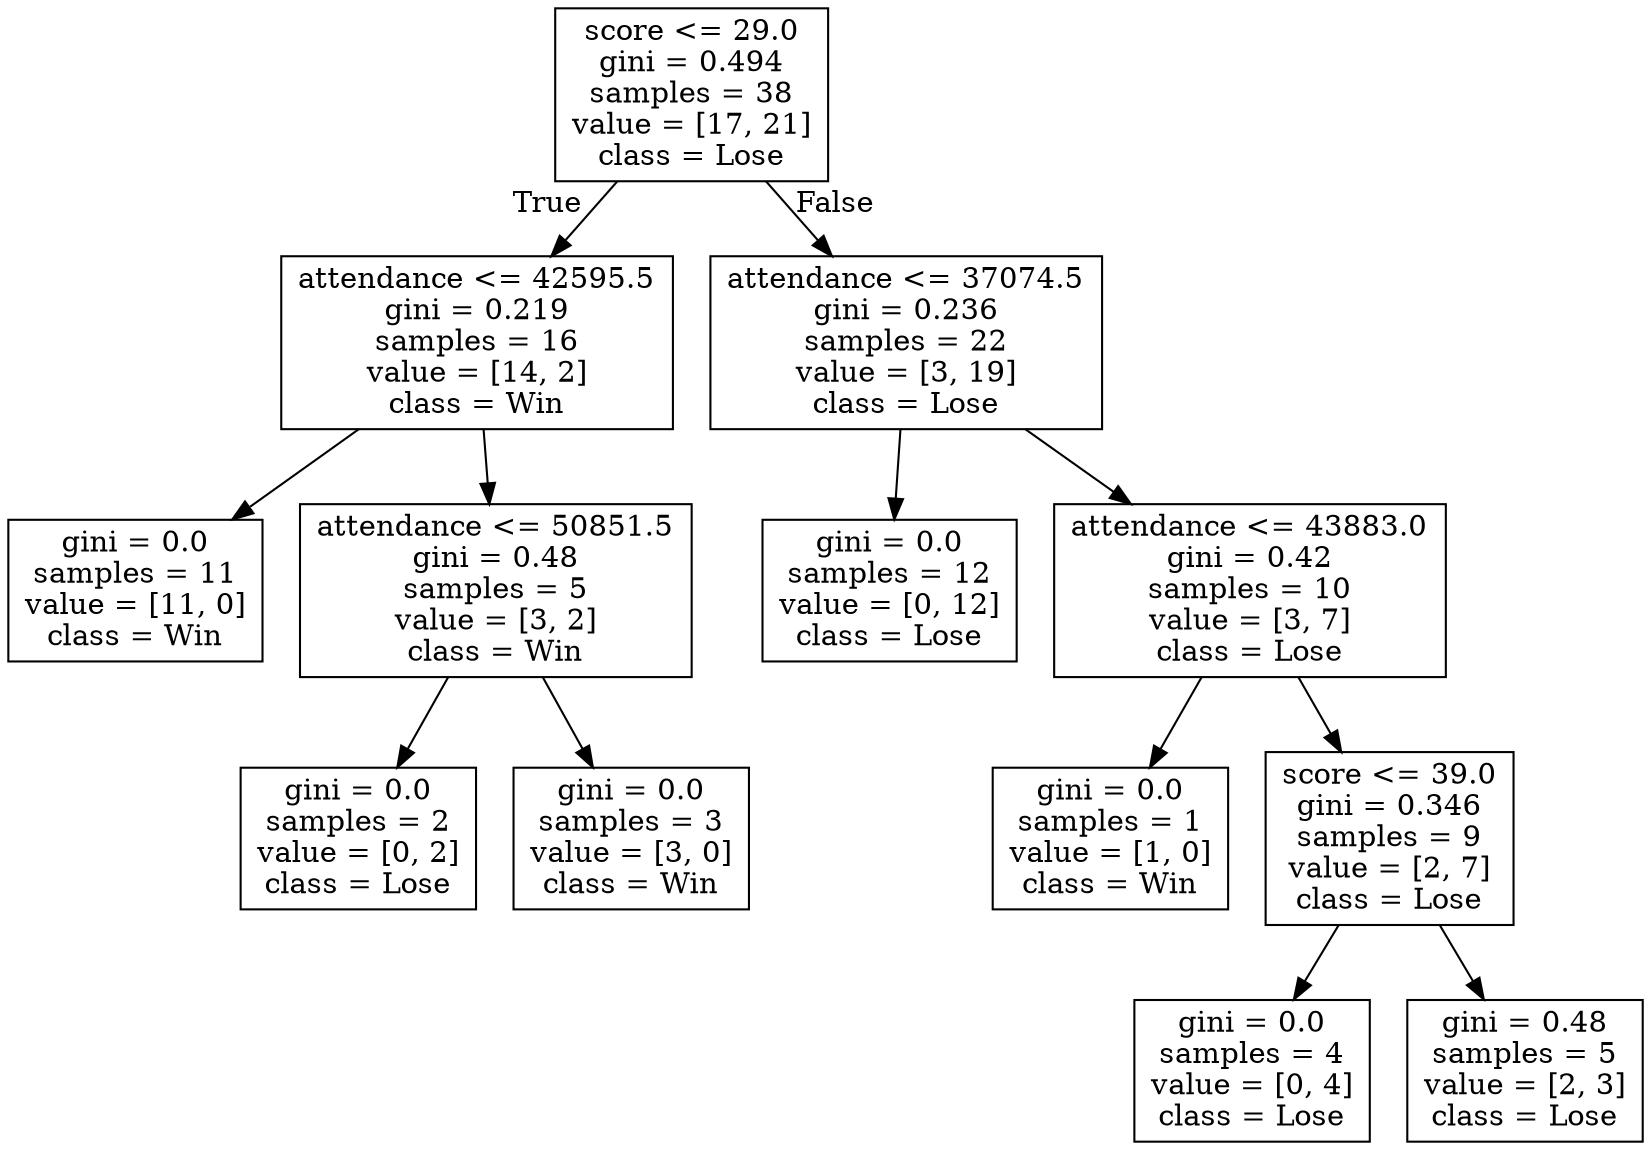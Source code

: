 digraph Tree {
node [shape=box] ;
0 [label="score <= 29.0\ngini = 0.494\nsamples = 38\nvalue = [17, 21]\nclass = Lose"] ;
1 [label="attendance <= 42595.5\ngini = 0.219\nsamples = 16\nvalue = [14, 2]\nclass = Win"] ;
0 -> 1 [labeldistance=2.5, labelangle=45, headlabel="True"] ;
2 [label="gini = 0.0\nsamples = 11\nvalue = [11, 0]\nclass = Win"] ;
1 -> 2 ;
3 [label="attendance <= 50851.5\ngini = 0.48\nsamples = 5\nvalue = [3, 2]\nclass = Win"] ;
1 -> 3 ;
4 [label="gini = 0.0\nsamples = 2\nvalue = [0, 2]\nclass = Lose"] ;
3 -> 4 ;
5 [label="gini = 0.0\nsamples = 3\nvalue = [3, 0]\nclass = Win"] ;
3 -> 5 ;
6 [label="attendance <= 37074.5\ngini = 0.236\nsamples = 22\nvalue = [3, 19]\nclass = Lose"] ;
0 -> 6 [labeldistance=2.5, labelangle=-45, headlabel="False"] ;
7 [label="gini = 0.0\nsamples = 12\nvalue = [0, 12]\nclass = Lose"] ;
6 -> 7 ;
8 [label="attendance <= 43883.0\ngini = 0.42\nsamples = 10\nvalue = [3, 7]\nclass = Lose"] ;
6 -> 8 ;
9 [label="gini = 0.0\nsamples = 1\nvalue = [1, 0]\nclass = Win"] ;
8 -> 9 ;
10 [label="score <= 39.0\ngini = 0.346\nsamples = 9\nvalue = [2, 7]\nclass = Lose"] ;
8 -> 10 ;
11 [label="gini = 0.0\nsamples = 4\nvalue = [0, 4]\nclass = Lose"] ;
10 -> 11 ;
12 [label="gini = 0.48\nsamples = 5\nvalue = [2, 3]\nclass = Lose"] ;
10 -> 12 ;
}